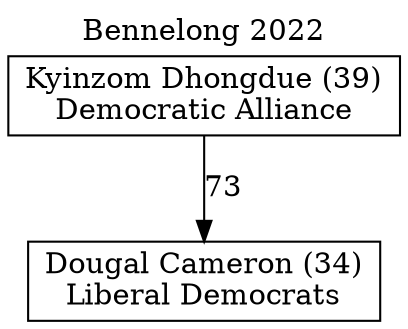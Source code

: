 // House preference flow
digraph "Dougal Cameron (34)_Bennelong_2022" {
	graph [label="Bennelong 2022" labelloc=t mclimit=10]
	node [shape=box]
	"Dougal Cameron (34)" [label="Dougal Cameron (34)
Liberal Democrats"]
	"Kyinzom Dhongdue (39)" [label="Kyinzom Dhongdue (39)
Democratic Alliance"]
	"Kyinzom Dhongdue (39)" -> "Dougal Cameron (34)" [label=73]
}
